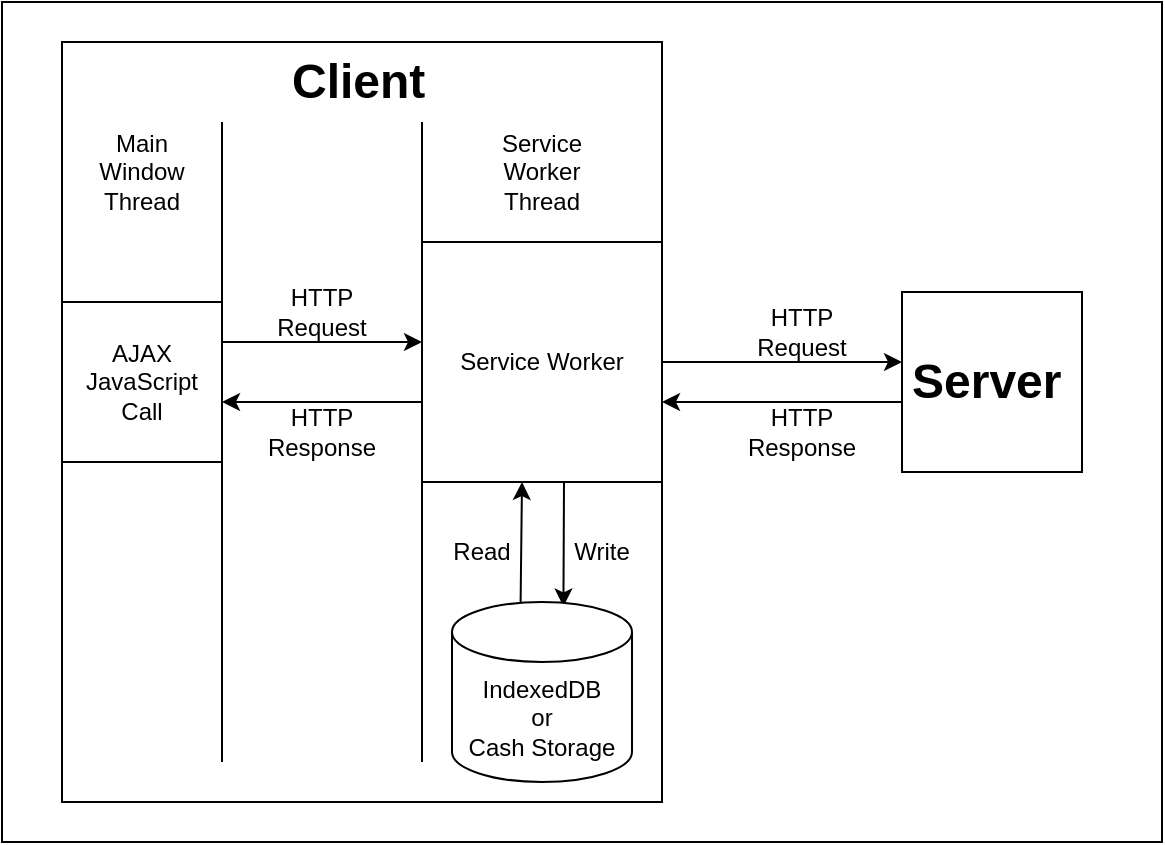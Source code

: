 <mxfile version="21.3.3" type="github">
  <diagram name="Page-1" id="LiBG0f6Ud3o7dusU4buq">
    <mxGraphModel dx="794" dy="470" grid="1" gridSize="10" guides="1" tooltips="1" connect="1" arrows="1" fold="1" page="1" pageScale="1" pageWidth="850" pageHeight="1100" math="0" shadow="0">
      <root>
        <mxCell id="0" />
        <mxCell id="1" parent="0" />
        <mxCell id="1-CVy88Pp9b5PcXuoQ99-23" value="" style="rounded=0;whiteSpace=wrap;html=1;" parent="1" vertex="1">
          <mxGeometry x="10" y="60" width="580" height="420" as="geometry" />
        </mxCell>
        <mxCell id="1-CVy88Pp9b5PcXuoQ99-22" value="" style="rounded=0;whiteSpace=wrap;html=1;fillColor=#ffff;" parent="1" vertex="1">
          <mxGeometry x="40" y="80" width="300" height="380" as="geometry" />
        </mxCell>
        <mxCell id="D3ZRM21QkUFcYyvOqE70-18" value="" style="group" parent="1" vertex="1" connectable="0">
          <mxGeometry x="120" y="200" width="100" height="30" as="geometry" />
        </mxCell>
        <mxCell id="D3ZRM21QkUFcYyvOqE70-16" value="" style="endArrow=classic;html=1;rounded=0;" parent="D3ZRM21QkUFcYyvOqE70-18" edge="1">
          <mxGeometry width="50" height="50" relative="1" as="geometry">
            <mxPoint y="30" as="sourcePoint" />
            <mxPoint x="100" y="30" as="targetPoint" />
          </mxGeometry>
        </mxCell>
        <mxCell id="D3ZRM21QkUFcYyvOqE70-17" value="HTTP Request" style="text;html=1;strokeColor=none;fillColor=none;align=center;verticalAlign=middle;whiteSpace=wrap;rounded=0;" parent="D3ZRM21QkUFcYyvOqE70-18" vertex="1">
          <mxGeometry x="20" width="60" height="30" as="geometry" />
        </mxCell>
        <mxCell id="D3ZRM21QkUFcYyvOqE70-7" value="Service Worker" style="whiteSpace=wrap;html=1;aspect=fixed;" parent="1" vertex="1">
          <mxGeometry x="220" y="180" width="120" height="120" as="geometry" />
        </mxCell>
        <mxCell id="D3ZRM21QkUFcYyvOqE70-8" value="" style="endArrow=none;html=1;rounded=0;" parent="1" edge="1">
          <mxGeometry width="50" height="50" relative="1" as="geometry">
            <mxPoint x="220" y="440" as="sourcePoint" />
            <mxPoint x="220" y="120" as="targetPoint" />
          </mxGeometry>
        </mxCell>
        <mxCell id="D3ZRM21QkUFcYyvOqE70-10" value="Service Worker Thread" style="text;html=1;strokeColor=none;fillColor=none;align=center;verticalAlign=middle;whiteSpace=wrap;rounded=0;" parent="1" vertex="1">
          <mxGeometry x="250" y="130" width="60" height="30" as="geometry" />
        </mxCell>
        <mxCell id="D3ZRM21QkUFcYyvOqE70-25" value="" style="group" parent="1" vertex="1" connectable="0">
          <mxGeometry x="120" y="260" width="100" height="30" as="geometry" />
        </mxCell>
        <mxCell id="D3ZRM21QkUFcYyvOqE70-26" value="" style="endArrow=classic;html=1;rounded=0;" parent="D3ZRM21QkUFcYyvOqE70-25" edge="1">
          <mxGeometry width="50" height="50" relative="1" as="geometry">
            <mxPoint x="100" as="sourcePoint" />
            <mxPoint as="targetPoint" />
          </mxGeometry>
        </mxCell>
        <mxCell id="D3ZRM21QkUFcYyvOqE70-27" value="HTTP Response" style="text;html=1;strokeColor=none;fillColor=none;align=center;verticalAlign=middle;whiteSpace=wrap;rounded=0;" parent="D3ZRM21QkUFcYyvOqE70-25" vertex="1">
          <mxGeometry x="20" width="60" height="30" as="geometry" />
        </mxCell>
        <mxCell id="D3ZRM21QkUFcYyvOqE70-1" value="AJAX JavaScript Call" style="whiteSpace=wrap;html=1;aspect=fixed;" parent="1" vertex="1">
          <mxGeometry x="40" y="210" width="80" height="80" as="geometry" />
        </mxCell>
        <mxCell id="D3ZRM21QkUFcYyvOqE70-3" value="" style="endArrow=none;html=1;rounded=0;" parent="1" edge="1">
          <mxGeometry width="50" height="50" relative="1" as="geometry">
            <mxPoint x="120" y="440" as="sourcePoint" />
            <mxPoint x="120" y="120" as="targetPoint" />
          </mxGeometry>
        </mxCell>
        <mxCell id="D3ZRM21QkUFcYyvOqE70-4" value="Main Window Thread" style="text;html=1;strokeColor=none;fillColor=none;align=center;verticalAlign=middle;whiteSpace=wrap;rounded=0;" parent="1" vertex="1">
          <mxGeometry x="50" y="130" width="60" height="30" as="geometry" />
        </mxCell>
        <mxCell id="D3ZRM21QkUFcYyvOqE70-32" value="&lt;h1&gt;Client&lt;/h1&gt;" style="text;html=1;strokeColor=none;fillColor=none;spacing=5;spacingTop=-20;whiteSpace=wrap;overflow=hidden;rounded=0;" parent="1" vertex="1">
          <mxGeometry x="150" y="80" width="80" height="40" as="geometry" />
        </mxCell>
        <mxCell id="1-CVy88Pp9b5PcXuoQ99-1" value="" style="endArrow=none;html=1;rounded=0;exitX=0;exitY=1;exitDx=0;exitDy=0;" parent="1" source="1-CVy88Pp9b5PcXuoQ99-22" edge="1">
          <mxGeometry width="50" height="50" relative="1" as="geometry">
            <mxPoint x="40" y="560" as="sourcePoint" />
            <mxPoint x="40" y="100" as="targetPoint" />
          </mxGeometry>
        </mxCell>
        <mxCell id="1-CVy88Pp9b5PcXuoQ99-2" value="" style="endArrow=none;html=1;rounded=0;exitX=1;exitY=1;exitDx=0;exitDy=0;" parent="1" source="1-CVy88Pp9b5PcXuoQ99-22" edge="1">
          <mxGeometry width="50" height="50" relative="1" as="geometry">
            <mxPoint x="340" y="560" as="sourcePoint" />
            <mxPoint x="340" y="100" as="targetPoint" />
          </mxGeometry>
        </mxCell>
        <mxCell id="D3ZRM21QkUFcYyvOqE70-22" value="" style="endArrow=classic;html=1;rounded=0;exitX=0;exitY=0.75;exitDx=0;exitDy=0;" parent="1" source="D3ZRM21QkUFcYyvOqE70-33" edge="1">
          <mxGeometry width="50" height="50" relative="1" as="geometry">
            <mxPoint x="400" y="290" as="sourcePoint" />
            <mxPoint x="340" y="260" as="targetPoint" />
          </mxGeometry>
        </mxCell>
        <mxCell id="D3ZRM21QkUFcYyvOqE70-23" value="HTTP Response" style="text;html=1;strokeColor=none;fillColor=none;align=center;verticalAlign=middle;whiteSpace=wrap;rounded=0;container=0;" parent="1" vertex="1">
          <mxGeometry x="380" y="260" width="60" height="30" as="geometry" />
        </mxCell>
        <mxCell id="D3ZRM21QkUFcYyvOqE70-20" value="" style="endArrow=classic;html=1;rounded=0;entryX=0;entryY=0.25;entryDx=0;entryDy=0;exitX=1;exitY=0.5;exitDx=0;exitDy=0;" parent="1" source="D3ZRM21QkUFcYyvOqE70-7" target="D3ZRM21QkUFcYyvOqE70-33" edge="1">
          <mxGeometry width="50" height="50" relative="1" as="geometry">
            <mxPoint x="300" y="260" as="sourcePoint" />
            <mxPoint x="400" y="260" as="targetPoint" />
          </mxGeometry>
        </mxCell>
        <mxCell id="D3ZRM21QkUFcYyvOqE70-21" value="HTTP Request" style="text;html=1;strokeColor=none;fillColor=none;align=center;verticalAlign=middle;whiteSpace=wrap;rounded=0;container=0;" parent="1" vertex="1">
          <mxGeometry x="380" y="210" width="60" height="30" as="geometry" />
        </mxCell>
        <mxCell id="D3ZRM21QkUFcYyvOqE70-12" value="" style="whiteSpace=wrap;html=1;aspect=fixed;container=0;" parent="1" vertex="1">
          <mxGeometry x="460" y="205" width="90" height="90" as="geometry" />
        </mxCell>
        <mxCell id="D3ZRM21QkUFcYyvOqE70-33" value="&lt;h1&gt;Server&lt;/h1&gt;" style="text;html=1;strokeColor=none;fillColor=none;spacing=5;spacingTop=-20;whiteSpace=wrap;overflow=hidden;rounded=0;container=0;" parent="1" vertex="1">
          <mxGeometry x="460" y="230" width="90" height="40" as="geometry" />
        </mxCell>
        <mxCell id="1-CVy88Pp9b5PcXuoQ99-12" value="" style="endArrow=classic;html=1;rounded=0;" parent="1" source="1-CVy88Pp9b5PcXuoQ99-7" edge="1">
          <mxGeometry width="50" height="50" relative="1" as="geometry">
            <mxPoint x="290" y="300" as="sourcePoint" />
            <mxPoint x="290" y="450" as="targetPoint" />
          </mxGeometry>
        </mxCell>
        <mxCell id="1-CVy88Pp9b5PcXuoQ99-14" value="Write" style="text;html=1;strokeColor=none;fillColor=none;align=center;verticalAlign=middle;whiteSpace=wrap;rounded=0;" parent="1" vertex="1">
          <mxGeometry x="280" y="320" width="60" height="30" as="geometry" />
        </mxCell>
        <mxCell id="1-CVy88Pp9b5PcXuoQ99-16" value="" style="endArrow=classic;html=1;rounded=0;exitX=0.381;exitY=0.017;exitDx=0;exitDy=0;exitPerimeter=0;" parent="1" source="1-CVy88Pp9b5PcXuoQ99-7" edge="1">
          <mxGeometry width="50" height="50" relative="1" as="geometry">
            <mxPoint x="270" y="450" as="sourcePoint" />
            <mxPoint x="270" y="300" as="targetPoint" />
          </mxGeometry>
        </mxCell>
        <mxCell id="1-CVy88Pp9b5PcXuoQ99-19" value="Read" style="text;html=1;strokeColor=none;fillColor=none;align=center;verticalAlign=middle;whiteSpace=wrap;rounded=0;" parent="1" vertex="1">
          <mxGeometry x="220" y="320" width="60" height="30" as="geometry" />
        </mxCell>
        <mxCell id="BDPybQxfAEebHufwa1_s-2" value="" style="endArrow=classic;html=1;rounded=0;entryX=0.619;entryY=0.025;entryDx=0;entryDy=0;entryPerimeter=0;" parent="1" target="1-CVy88Pp9b5PcXuoQ99-7" edge="1">
          <mxGeometry width="50" height="50" relative="1" as="geometry">
            <mxPoint x="291" y="300" as="sourcePoint" />
            <mxPoint x="290" y="450" as="targetPoint" />
          </mxGeometry>
        </mxCell>
        <mxCell id="BDPybQxfAEebHufwa1_s-3" value="" style="endArrow=classic;html=1;rounded=0;" parent="1" target="1-CVy88Pp9b5PcXuoQ99-7" edge="1">
          <mxGeometry width="50" height="50" relative="1" as="geometry">
            <mxPoint x="270" y="450" as="sourcePoint" />
            <mxPoint x="270" y="300" as="targetPoint" />
          </mxGeometry>
        </mxCell>
        <mxCell id="1-CVy88Pp9b5PcXuoQ99-7" value="IndexedDB&lt;br&gt;or&lt;br&gt;Cash Storage" style="shape=cylinder3;whiteSpace=wrap;html=1;boundedLbl=1;backgroundOutline=1;size=15;" parent="1" vertex="1">
          <mxGeometry x="235" y="360" width="90" height="90" as="geometry" />
        </mxCell>
      </root>
    </mxGraphModel>
  </diagram>
</mxfile>
